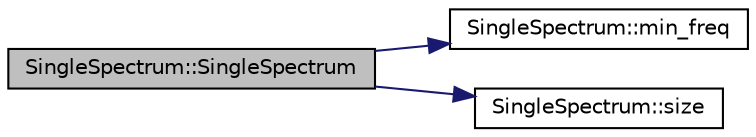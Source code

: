 digraph "SingleSpectrum::SingleSpectrum"
{
  edge [fontname="Helvetica",fontsize="10",labelfontname="Helvetica",labelfontsize="10"];
  node [fontname="Helvetica",fontsize="10",shape=record];
  rankdir="LR";
  Node1 [label="SingleSpectrum::SingleSpectrum",height=0.2,width=0.4,color="black", fillcolor="grey75", style="filled", fontcolor="black"];
  Node1 -> Node2 [color="midnightblue",fontsize="10",style="solid",fontname="Helvetica"];
  Node2 [label="SingleSpectrum::min_freq",height=0.2,width=0.4,color="black", fillcolor="white", style="filled",URL="$class_single_spectrum.html#a6b32df4657d7e4abb9afaedadbd50486",tooltip="Get the minimum (smallest) frequency stored in the current spectrum. "];
  Node1 -> Node3 [color="midnightblue",fontsize="10",style="solid",fontname="Helvetica"];
  Node3 [label="SingleSpectrum::size",height=0.2,width=0.4,color="black", fillcolor="white", style="filled",URL="$class_single_spectrum.html#a42c2d13e632ffc2d4f0931376c5b6e5b",tooltip="similar to std::vector::size(), get the number of points in the current spectrum. ..."];
}
